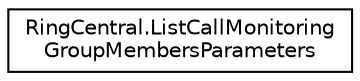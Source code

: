 digraph "Graphical Class Hierarchy"
{
 // LATEX_PDF_SIZE
  edge [fontname="Helvetica",fontsize="10",labelfontname="Helvetica",labelfontsize="10"];
  node [fontname="Helvetica",fontsize="10",shape=record];
  rankdir="LR";
  Node0 [label="RingCentral.ListCallMonitoring\lGroupMembersParameters",height=0.2,width=0.4,color="black", fillcolor="white", style="filled",URL="$classRingCentral_1_1ListCallMonitoringGroupMembersParameters.html",tooltip="Query parameters for operation listCallMonitoringGroupMembers"];
}
